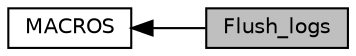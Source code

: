 digraph "Flush_logs"
{
  edge [fontname="Helvetica",fontsize="10",labelfontname="Helvetica",labelfontsize="10"];
  node [fontname="Helvetica",fontsize="10",shape=box];
  rankdir=LR;
  Node1 [label="Flush_logs",height=0.2,width=0.4,color="black", fillcolor="grey75", style="filled", fontcolor="black",tooltip=" "];
  Node2 [label="MACROS",height=0.2,width=0.4,color="black", fillcolor="white", style="filled",URL="$group___m_a_c_r_o_s.html",tooltip=" "];
  Node2->Node1 [shape=plaintext, dir="back", style="solid"];
}
